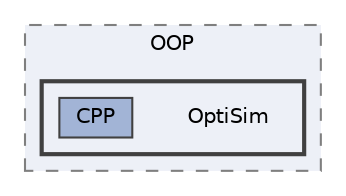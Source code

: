 digraph "/home/vszabolcs/OOP/OptiSim"
{
 // LATEX_PDF_SIZE
  bgcolor="transparent";
  edge [fontname=Helvetica,fontsize=10,labelfontname=Helvetica,labelfontsize=10];
  node [fontname=Helvetica,fontsize=10,shape=box,height=0.2,width=0.4];
  compound=true
  subgraph clusterdir_a8115fd1173bf00af379afa0ef25c5ce {
    graph [ bgcolor="#edf0f7", pencolor="grey50", label="OOP", fontname=Helvetica,fontsize=10 style="filled,dashed", URL="dir_a8115fd1173bf00af379afa0ef25c5ce.html",tooltip=""]
  subgraph clusterdir_49118d4eb8f635639d96c62844ad7ade {
    graph [ bgcolor="#edf0f7", pencolor="grey25", label="", fontname=Helvetica,fontsize=10 style="filled,bold", URL="dir_49118d4eb8f635639d96c62844ad7ade.html",tooltip=""]
    dir_49118d4eb8f635639d96c62844ad7ade [shape=plaintext, label="OptiSim"];
  dir_cb94a17e0917fc6a76d5c4f83d8991cc [label="CPP", fillcolor="#a2b4d6", color="grey25", style="filled", URL="dir_cb94a17e0917fc6a76d5c4f83d8991cc.html",tooltip=""];
  }
  }
}
